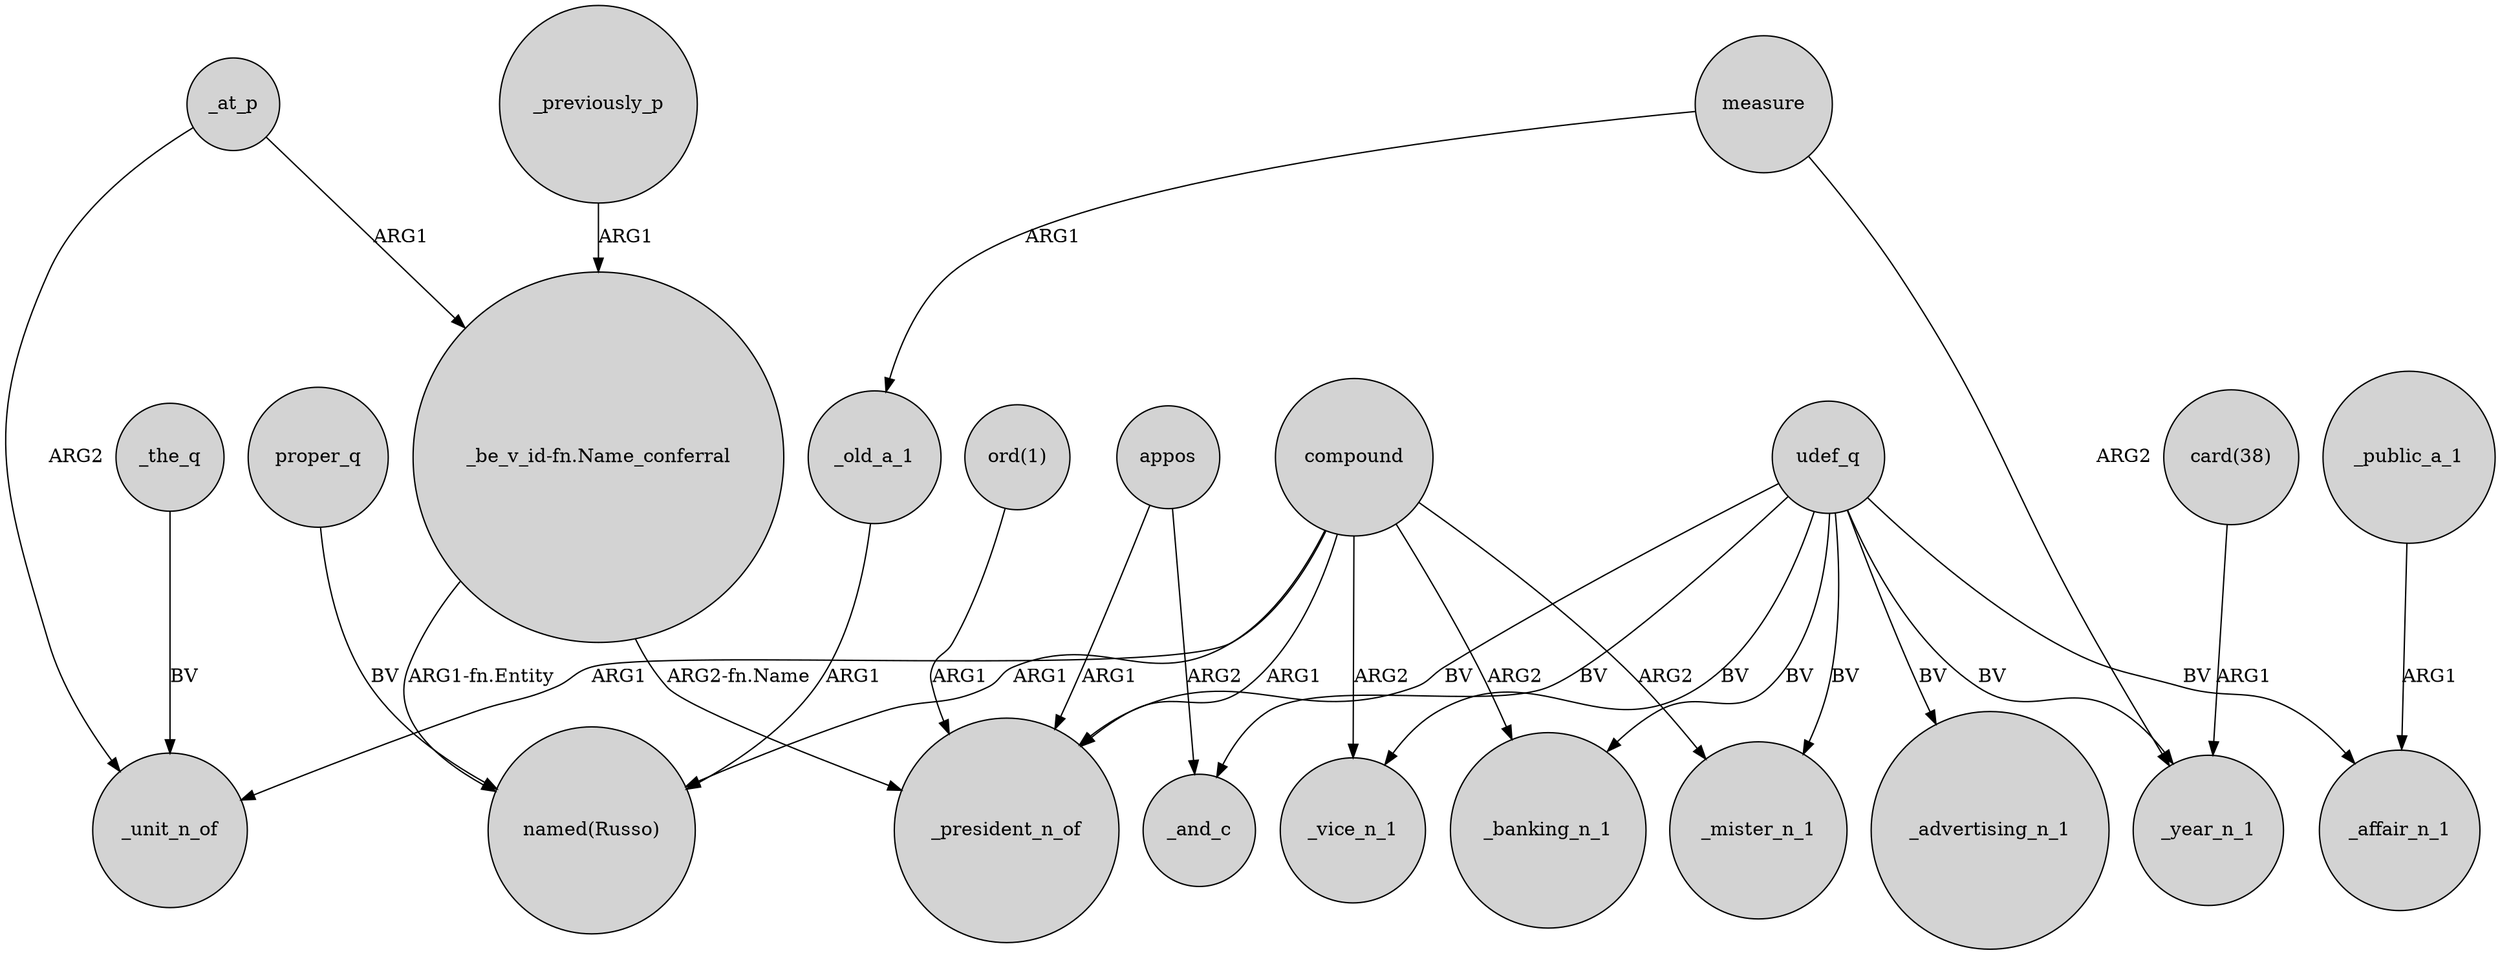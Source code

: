 digraph {
	node [shape=circle style=filled]
	compound -> _mister_n_1 [label=ARG2]
	appos -> _and_c [label=ARG2]
	_at_p -> _unit_n_of [label=ARG2]
	_old_a_1 -> "named(Russo)" [label=ARG1]
	"ord(1)" -> _president_n_of [label=ARG1]
	udef_q -> _mister_n_1 [label=BV]
	measure -> _old_a_1 [label=ARG1]
	udef_q -> _and_c [label=BV]
	measure -> _year_n_1 [label=ARG2]
	udef_q -> _advertising_n_1 [label=BV]
	udef_q -> _vice_n_1 [label=BV]
	udef_q -> _affair_n_1 [label=BV]
	_previously_p -> "_be_v_id-fn.Name_conferral" [label=ARG1]
	udef_q -> _banking_n_1 [label=BV]
	"card(38)" -> _year_n_1 [label=ARG1]
	compound -> _banking_n_1 [label=ARG2]
	compound -> _vice_n_1 [label=ARG2]
	_at_p -> "_be_v_id-fn.Name_conferral" [label=ARG1]
	udef_q -> _year_n_1 [label=BV]
	compound -> _president_n_of [label=ARG1]
	compound -> "named(Russo)" [label=ARG1]
	compound -> _unit_n_of [label=ARG1]
	_the_q -> _unit_n_of [label=BV]
	"_be_v_id-fn.Name_conferral" -> "named(Russo)" [label="ARG1-fn.Entity"]
	_public_a_1 -> _affair_n_1 [label=ARG1]
	udef_q -> _president_n_of [label=BV]
	"_be_v_id-fn.Name_conferral" -> _president_n_of [label="ARG2-fn.Name"]
	appos -> _president_n_of [label=ARG1]
	proper_q -> "named(Russo)" [label=BV]
}
